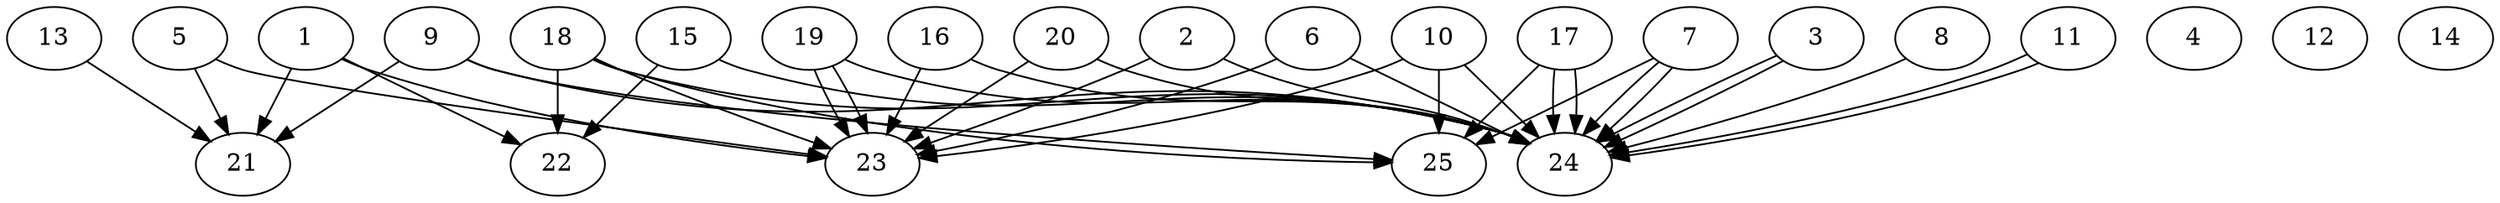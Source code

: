 // DAG automatically generated by daggen at Thu Oct  3 14:00:39 2019
// ./daggen --dot -n 25 --ccr 0.5 --fat 0.9 --regular 0.7 --density 0.9 --mindata 5242880 --maxdata 52428800 
digraph G {
  1 [size="104155136", alpha="0.04", expect_size="52077568"] 
  1 -> 21 [size ="52077568"]
  1 -> 22 [size ="52077568"]
  1 -> 23 [size ="52077568"]
  2 [size="21782528", alpha="0.14", expect_size="10891264"] 
  2 -> 23 [size ="10891264"]
  2 -> 24 [size ="10891264"]
  3 [size="56174592", alpha="0.15", expect_size="28087296"] 
  3 -> 24 [size ="28087296"]
  3 -> 24 [size ="28087296"]
  4 [size="97812480", alpha="0.13", expect_size="48906240"] 
  5 [size="60778496", alpha="0.02", expect_size="30389248"] 
  5 -> 21 [size ="30389248"]
  5 -> 23 [size ="30389248"]
  6 [size="93120512", alpha="0.04", expect_size="46560256"] 
  6 -> 23 [size ="46560256"]
  6 -> 24 [size ="46560256"]
  7 [size="16547840", alpha="0.02", expect_size="8273920"] 
  7 -> 24 [size ="8273920"]
  7 -> 24 [size ="8273920"]
  7 -> 25 [size ="8273920"]
  8 [size="70305792", alpha="0.19", expect_size="35152896"] 
  8 -> 24 [size ="35152896"]
  9 [size="54276096", alpha="0.15", expect_size="27138048"] 
  9 -> 21 [size ="27138048"]
  9 -> 24 [size ="27138048"]
  9 -> 25 [size ="27138048"]
  10 [size="90775552", alpha="0.10", expect_size="45387776"] 
  10 -> 23 [size ="45387776"]
  10 -> 24 [size ="45387776"]
  10 -> 25 [size ="45387776"]
  11 [size="92403712", alpha="0.01", expect_size="46201856"] 
  11 -> 24 [size ="46201856"]
  11 -> 24 [size ="46201856"]
  12 [size="19171328", alpha="0.16", expect_size="9585664"] 
  13 [size="85370880", alpha="0.04", expect_size="42685440"] 
  13 -> 21 [size ="42685440"]
  14 [size="60723200", alpha="0.06", expect_size="30361600"] 
  15 [size="28626944", alpha="0.15", expect_size="14313472"] 
  15 -> 22 [size ="14313472"]
  15 -> 24 [size ="14313472"]
  16 [size="37836800", alpha="0.02", expect_size="18918400"] 
  16 -> 23 [size ="18918400"]
  16 -> 24 [size ="18918400"]
  17 [size="55678976", alpha="0.19", expect_size="27839488"] 
  17 -> 24 [size ="27839488"]
  17 -> 24 [size ="27839488"]
  17 -> 25 [size ="27839488"]
  18 [size="63840256", alpha="0.13", expect_size="31920128"] 
  18 -> 22 [size ="31920128"]
  18 -> 23 [size ="31920128"]
  18 -> 24 [size ="31920128"]
  18 -> 25 [size ="31920128"]
  19 [size="59922432", alpha="0.06", expect_size="29961216"] 
  19 -> 23 [size ="29961216"]
  19 -> 23 [size ="29961216"]
  19 -> 24 [size ="29961216"]
  20 [size="35211264", alpha="0.16", expect_size="17605632"] 
  20 -> 23 [size ="17605632"]
  20 -> 24 [size ="17605632"]
  21 [size="80211968", alpha="0.05", expect_size="40105984"] 
  22 [size="84111360", alpha="0.18", expect_size="42055680"] 
  23 [size="66174976", alpha="0.19", expect_size="33087488"] 
  24 [size="85198848", alpha="0.20", expect_size="42599424"] 
  25 [size="20930560", alpha="0.10", expect_size="10465280"] 
}

